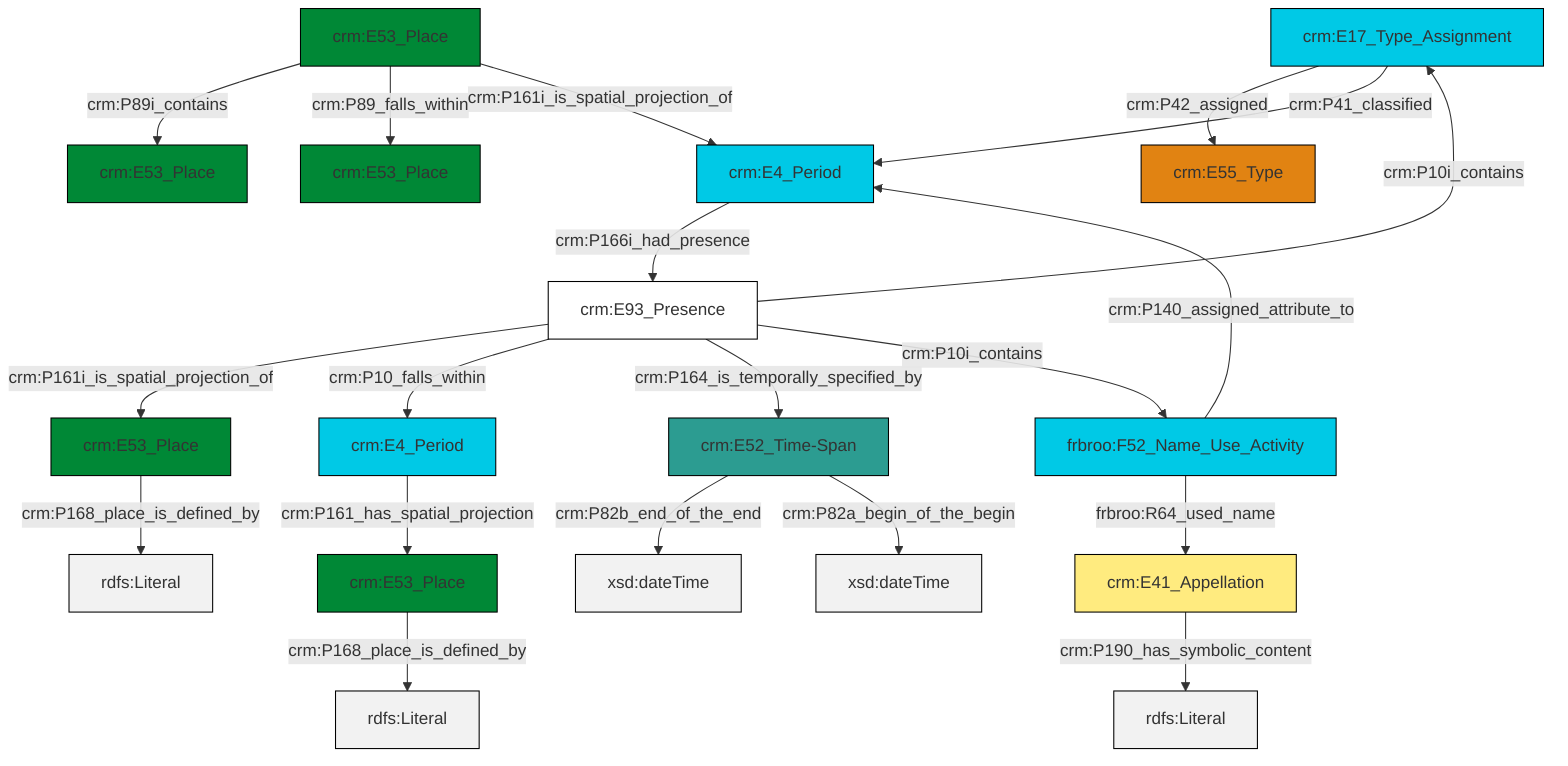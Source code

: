 graph TD
classDef Literal fill:#f2f2f2,stroke:#000000;
classDef CRM_Entity fill:#FFFFFF,stroke:#000000;
classDef Temporal_Entity fill:#00C9E6, stroke:#000000;
classDef Type fill:#E18312, stroke:#000000;
classDef Time-Span fill:#2C9C91, stroke:#000000;
classDef Appellation fill:#FFEB7F, stroke:#000000;
classDef Place fill:#008836, stroke:#000000;
classDef Persistent_Item fill:#B266B2, stroke:#000000;
classDef Conceptual_Object fill:#FFD700, stroke:#000000;
classDef Physical_Thing fill:#D2B48C, stroke:#000000;
classDef Actor fill:#f58aad, stroke:#000000;
classDef PC_Classes fill:#4ce600, stroke:#000000;
classDef Multi fill:#cccccc,stroke:#000000;

4["crm:E4_Period"]:::Temporal_Entity -->|crm:P166i_had_presence| 5["crm:E93_Presence"]:::CRM_Entity
6["crm:E53_Place"]:::Place -->|crm:P89i_contains| 7["crm:E53_Place"]:::Place
8["frbroo:F52_Name_Use_Activity"]:::Temporal_Entity -->|crm:P140_assigned_attribute_to| 4["crm:E4_Period"]:::Temporal_Entity
5["crm:E93_Presence"]:::CRM_Entity -->|crm:P161i_is_spatial_projection_of| 2["crm:E53_Place"]:::Place
6["crm:E53_Place"]:::Place -->|crm:P89_falls_within| 9["crm:E53_Place"]:::Place
0["crm:E17_Type_Assignment"]:::Temporal_Entity -->|crm:P42_assigned| 10["crm:E55_Type"]:::Type
8["frbroo:F52_Name_Use_Activity"]:::Temporal_Entity -->|frbroo:R64_used_name| 11["crm:E41_Appellation"]:::Appellation
19["crm:E53_Place"]:::Place -->|crm:P168_place_is_defined_by| 20[rdfs:Literal]:::Literal
2["crm:E53_Place"]:::Place -->|crm:P168_place_is_defined_by| 21[rdfs:Literal]:::Literal
14["crm:E52_Time-Span"]:::Time-Span -->|crm:P82b_end_of_the_end| 22[xsd:dateTime]:::Literal
11["crm:E41_Appellation"]:::Appellation -->|crm:P190_has_symbolic_content| 23[rdfs:Literal]:::Literal
5["crm:E93_Presence"]:::CRM_Entity -->|crm:P10_falls_within| 16["crm:E4_Period"]:::Temporal_Entity
5["crm:E93_Presence"]:::CRM_Entity -->|crm:P10i_contains| 0["crm:E17_Type_Assignment"]:::Temporal_Entity
14["crm:E52_Time-Span"]:::Time-Span -->|crm:P82a_begin_of_the_begin| 27[xsd:dateTime]:::Literal
6["crm:E53_Place"]:::Place -->|crm:P161i_is_spatial_projection_of| 4["crm:E4_Period"]:::Temporal_Entity
16["crm:E4_Period"]:::Temporal_Entity -->|crm:P161_has_spatial_projection| 19["crm:E53_Place"]:::Place
5["crm:E93_Presence"]:::CRM_Entity -->|crm:P164_is_temporally_specified_by| 14["crm:E52_Time-Span"]:::Time-Span
0["crm:E17_Type_Assignment"]:::Temporal_Entity -->|crm:P41_classified| 4["crm:E4_Period"]:::Temporal_Entity
5["crm:E93_Presence"]:::CRM_Entity -->|crm:P10i_contains| 8["frbroo:F52_Name_Use_Activity"]:::Temporal_Entity